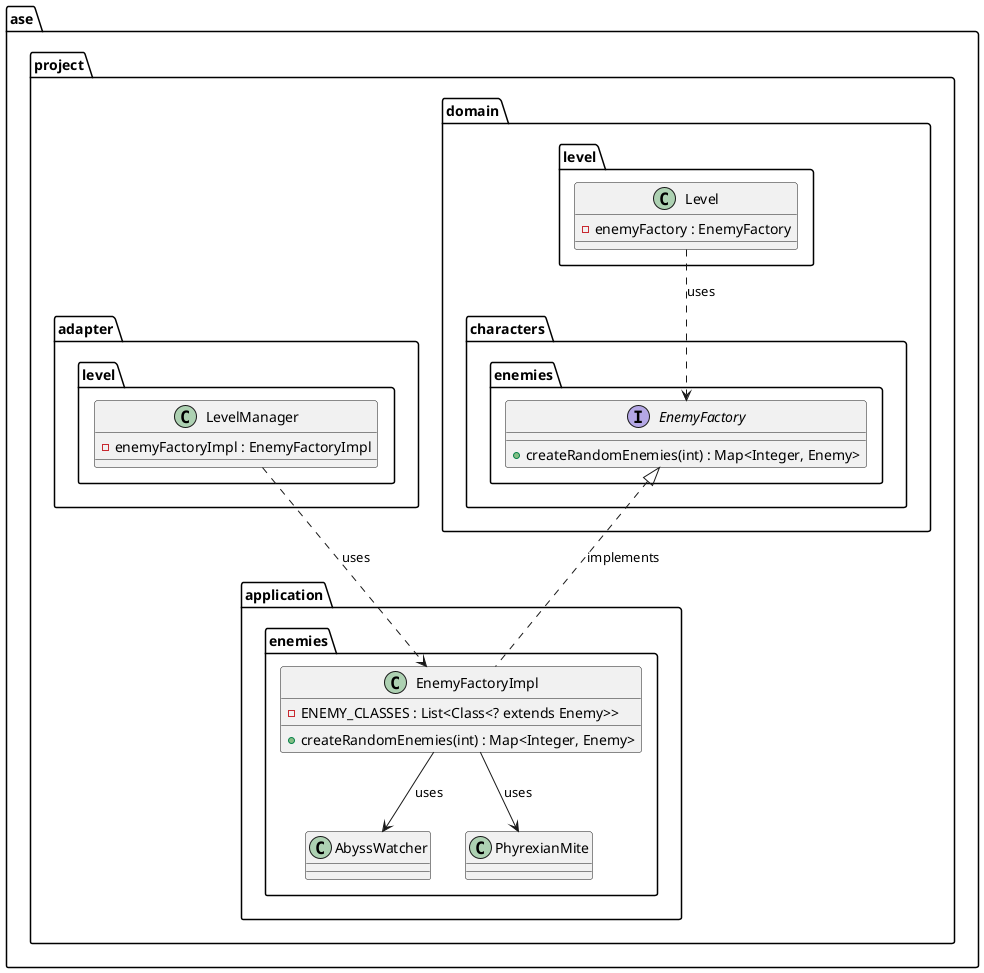@startuml

package "ase.project.domain.characters.enemies" {
    interface EnemyFactory {
        +createRandomEnemies(int) : Map<Integer, Enemy>
    }
}

package "ase.project.domain.level" {
    class Level {
        -enemyFactory : EnemyFactory
    }
}

package "ase.project.application.enemies" {
    class EnemyFactoryImpl {
        -ENEMY_CLASSES : List<Class<? extends Enemy>>
        +createRandomEnemies(int) : Map<Integer, Enemy>
    }
    class AbyssWatcher
    class PhyrexianMite
}

package "ase.project.adapter.level" {
    class LevelManager {
        -enemyFactoryImpl : EnemyFactoryImpl
    }
}

LevelManager .down.> EnemyFactoryImpl : uses
Level .down.> EnemyFactory : uses
EnemyFactoryImpl .up.|> EnemyFactory : implements
EnemyFactoryImpl --> AbyssWatcher : uses
EnemyFactoryImpl --> PhyrexianMite : uses

@enduml
